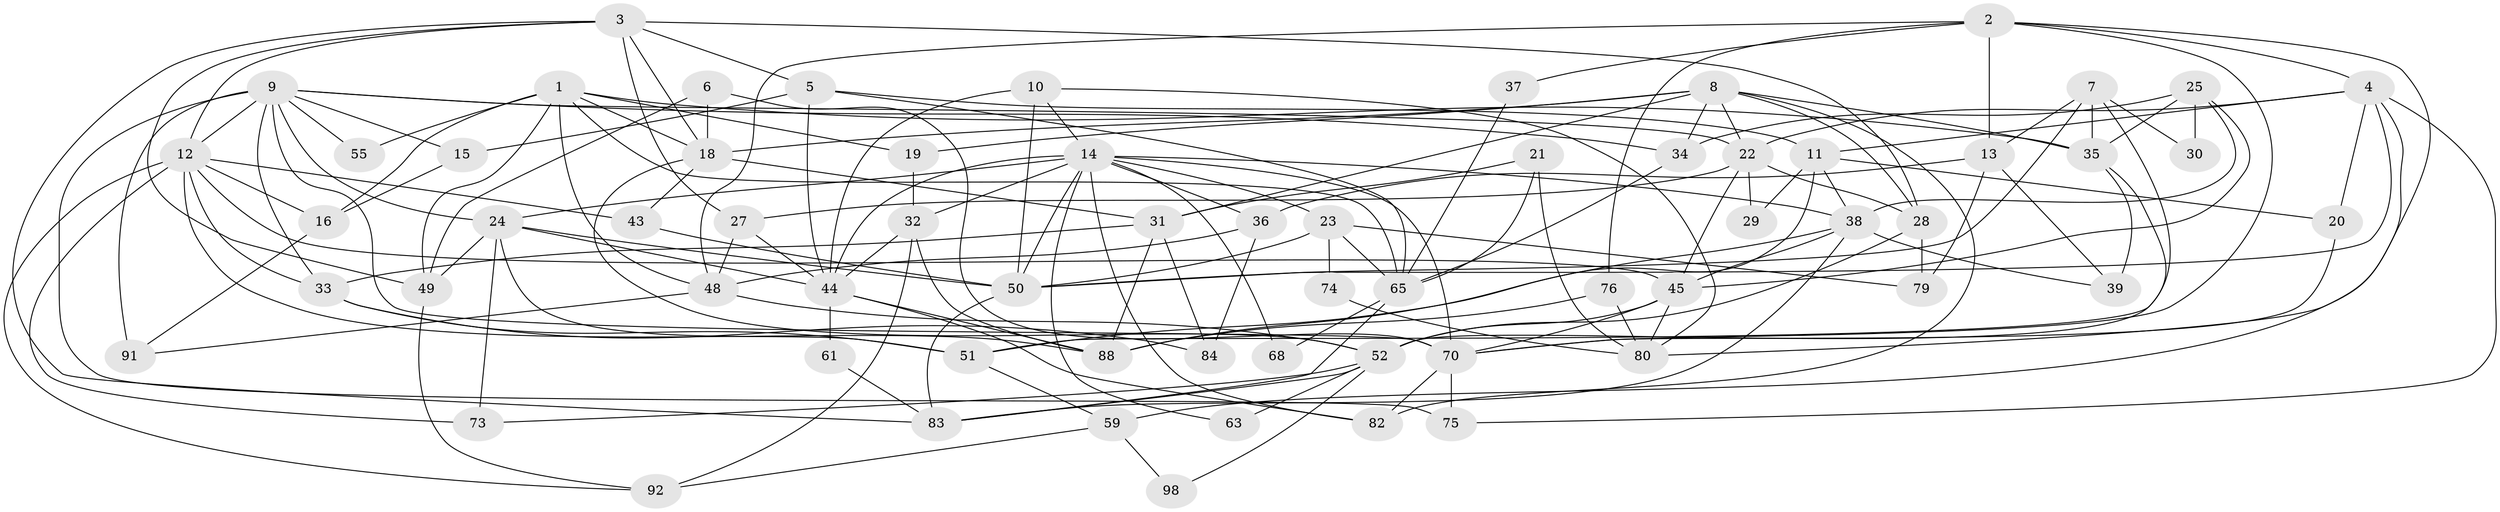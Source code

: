 // original degree distribution, {5: 0.14, 6: 0.12, 3: 0.25, 4: 0.28, 9: 0.02, 7: 0.03, 2: 0.16}
// Generated by graph-tools (version 1.1) at 2025/38/02/21/25 10:38:59]
// undirected, 65 vertices, 163 edges
graph export_dot {
graph [start="1"]
  node [color=gray90,style=filled];
  1 [super="+56"];
  2 [super="+64"];
  3 [super="+42"];
  4 [super="+86"];
  5 [super="+53"];
  6;
  7 [super="+100"];
  8 [super="+62"];
  9 [super="+46"];
  10;
  11 [super="+26"];
  12 [super="+97"];
  13 [super="+89"];
  14 [super="+60"];
  15;
  16 [super="+17"];
  18;
  19 [super="+77"];
  20;
  21 [super="+90"];
  22 [super="+40"];
  23 [super="+81"];
  24 [super="+41"];
  25 [super="+58"];
  27 [super="+47"];
  28 [super="+66"];
  29;
  30;
  31 [super="+69"];
  32 [super="+95"];
  33 [super="+78"];
  34;
  35;
  36;
  37;
  38 [super="+87"];
  39;
  43;
  44 [super="+94"];
  45;
  48 [super="+57"];
  49 [super="+99"];
  50 [super="+54"];
  51 [super="+71"];
  52 [super="+96"];
  55;
  59;
  61;
  63;
  65 [super="+67"];
  68;
  70 [super="+72"];
  73;
  74;
  75;
  76;
  79;
  80 [super="+93"];
  82;
  83 [super="+85"];
  84;
  88;
  91;
  92;
  98;
  1 -- 18;
  1 -- 19;
  1 -- 48;
  1 -- 65;
  1 -- 35;
  1 -- 55;
  1 -- 16;
  1 -- 49;
  2 -- 13;
  2 -- 48;
  2 -- 70;
  2 -- 80;
  2 -- 4;
  2 -- 37;
  2 -- 76;
  3 -- 83;
  3 -- 18;
  3 -- 28;
  3 -- 12;
  3 -- 27;
  3 -- 5;
  3 -- 49;
  4 -- 20;
  4 -- 22;
  4 -- 59;
  4 -- 75;
  4 -- 50;
  4 -- 11;
  5 -- 15;
  5 -- 11;
  5 -- 44;
  5 -- 65;
  6 -- 49;
  6 -- 18;
  6 -- 70;
  7 -- 35;
  7 -- 13;
  7 -- 50;
  7 -- 51;
  7 -- 30;
  8 -- 22;
  8 -- 35;
  8 -- 28;
  8 -- 34;
  8 -- 18;
  8 -- 82;
  8 -- 31;
  8 -- 19;
  9 -- 12 [weight=2];
  9 -- 75;
  9 -- 33;
  9 -- 34;
  9 -- 70;
  9 -- 55;
  9 -- 91;
  9 -- 15;
  9 -- 24;
  9 -- 22;
  10 -- 44;
  10 -- 14;
  10 -- 50;
  10 -- 80;
  11 -- 88;
  11 -- 38;
  11 -- 20;
  11 -- 29;
  12 -- 88;
  12 -- 45;
  12 -- 16;
  12 -- 73;
  12 -- 43;
  12 -- 92;
  12 -- 33;
  13 -- 36;
  13 -- 39;
  13 -- 79;
  14 -- 82;
  14 -- 24;
  14 -- 63;
  14 -- 68;
  14 -- 70;
  14 -- 23;
  14 -- 36;
  14 -- 38;
  14 -- 44;
  14 -- 50;
  14 -- 32;
  15 -- 16;
  16 -- 91;
  18 -- 43;
  18 -- 52;
  18 -- 31;
  19 -- 32;
  20 -- 70;
  21 -- 80;
  21 -- 31;
  21 -- 65;
  22 -- 28;
  22 -- 45;
  22 -- 27;
  22 -- 29;
  23 -- 50;
  23 -- 65;
  23 -- 74;
  23 -- 79;
  24 -- 73;
  24 -- 44;
  24 -- 49;
  24 -- 50;
  24 -- 51;
  25 -- 35;
  25 -- 38;
  25 -- 34;
  25 -- 45;
  25 -- 30;
  27 -- 48;
  27 -- 44;
  28 -- 79;
  28 -- 52;
  31 -- 88;
  31 -- 84;
  31 -- 33;
  32 -- 92;
  32 -- 88;
  32 -- 44;
  33 -- 51;
  33 -- 84;
  34 -- 65;
  35 -- 39;
  35 -- 52;
  36 -- 84;
  36 -- 48;
  37 -- 65;
  38 -- 83;
  38 -- 51;
  38 -- 45;
  38 -- 39;
  43 -- 50;
  44 -- 61;
  44 -- 88;
  44 -- 82;
  45 -- 70;
  45 -- 80;
  45 -- 52;
  48 -- 91;
  48 -- 52;
  49 -- 92;
  50 -- 83;
  51 -- 59;
  52 -- 63;
  52 -- 73;
  52 -- 83;
  52 -- 98;
  59 -- 92;
  59 -- 98;
  61 -- 83;
  65 -- 68;
  65 -- 83;
  70 -- 82;
  70 -- 75;
  74 -- 80;
  76 -- 88;
  76 -- 80;
}
